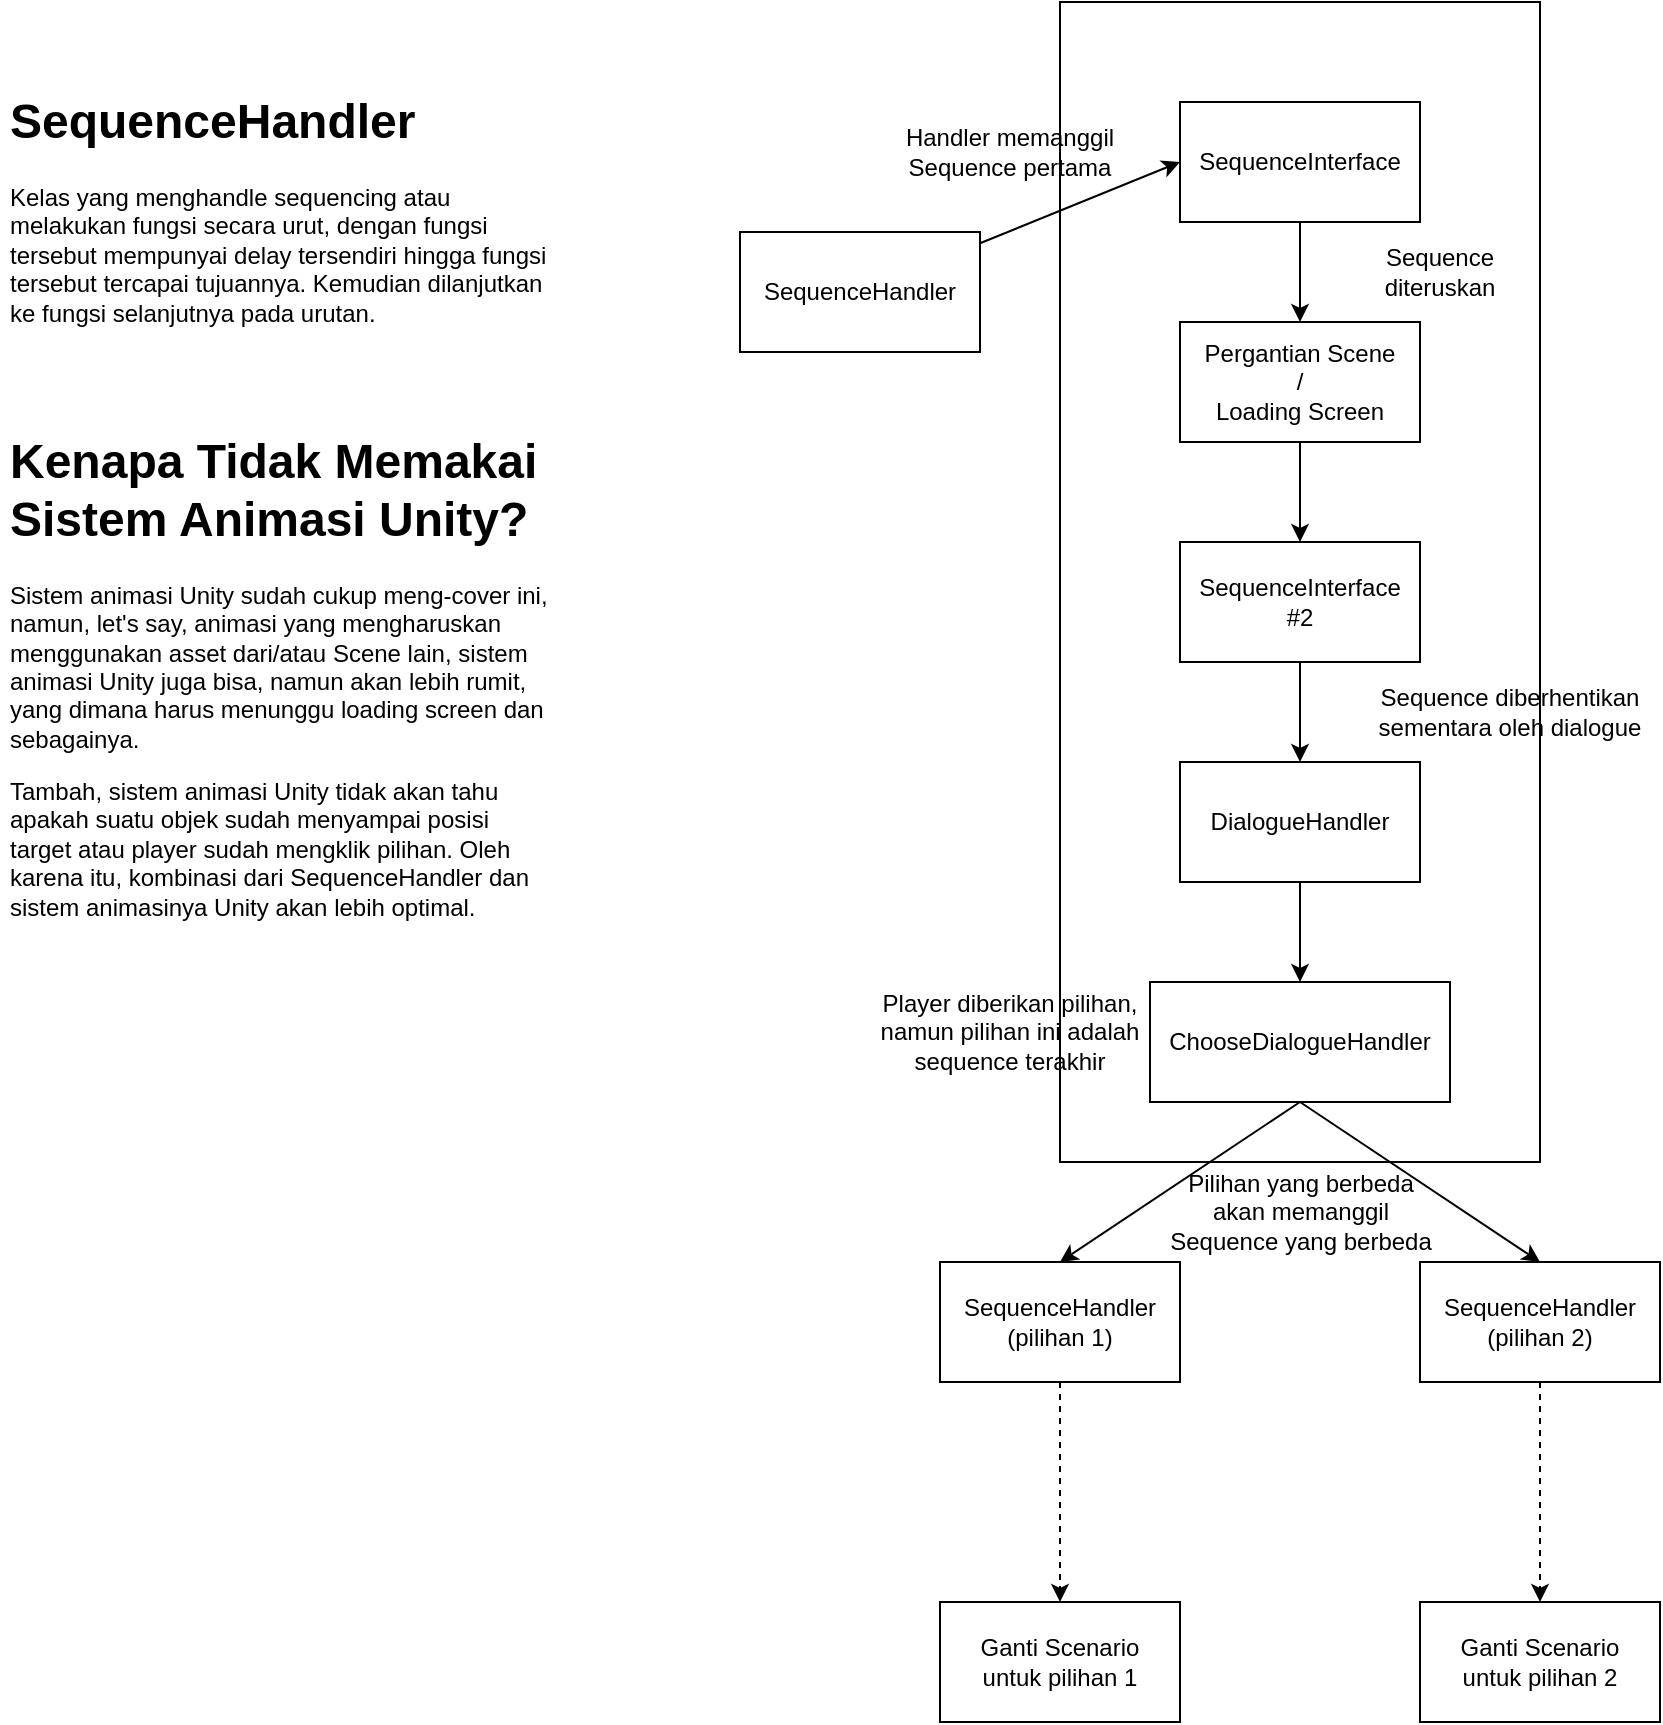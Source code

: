 <mxfile>
    <diagram id="O9CxNH2JauXVUpPhgXn9" name="Page-1">
        <mxGraphModel dx="919" dy="747" grid="1" gridSize="10" guides="1" tooltips="1" connect="1" arrows="1" fold="1" page="1" pageScale="1" pageWidth="850" pageHeight="1100" math="0" shadow="0">
            <root>
                <mxCell id="0"/>
                <mxCell id="1" parent="0"/>
                <mxCell id="30" value="" style="rounded=0;whiteSpace=wrap;html=1;" vertex="1" parent="1">
                    <mxGeometry x="600" y="40" width="240" height="580" as="geometry"/>
                </mxCell>
                <mxCell id="2" value="&lt;h1&gt;SequenceHandler&lt;/h1&gt;&lt;p&gt;Kelas yang menghandle sequencing atau melakukan fungsi secara urut, dengan fungsi tersebut mempunyai delay tersendiri hingga fungsi tersebut tercapai tujuannya. Kemudian dilanjutkan ke fungsi selanjutnya pada urutan.&lt;/p&gt;" style="text;html=1;strokeColor=none;fillColor=none;spacing=5;spacingTop=-20;whiteSpace=wrap;overflow=hidden;rounded=0;" vertex="1" parent="1">
                    <mxGeometry x="70" y="80" width="280" height="150" as="geometry"/>
                </mxCell>
                <mxCell id="3" value="&lt;h1&gt;Kenapa Tidak Memakai Sistem Animasi Unity?&lt;/h1&gt;&lt;p&gt;Sistem animasi Unity sudah cukup meng-cover ini, namun, let's say, animasi yang mengharuskan menggunakan asset dari/atau Scene lain, sistem animasi Unity juga bisa, namun akan lebih rumit, yang dimana harus menunggu loading screen dan sebagainya.&lt;/p&gt;&lt;p&gt;Tambah, sistem animasi Unity tidak akan tahu apakah suatu objek sudah menyampai posisi target atau player sudah mengklik pilihan. Oleh karena itu, kombinasi dari SequenceHandler dan sistem animasinya Unity akan lebih optimal.&lt;/p&gt;" style="text;html=1;strokeColor=none;fillColor=none;spacing=5;spacingTop=-20;whiteSpace=wrap;overflow=hidden;rounded=0;" vertex="1" parent="1">
                    <mxGeometry x="70" y="250" width="280" height="250" as="geometry"/>
                </mxCell>
                <mxCell id="4" value="SequenceHandler" style="rounded=0;whiteSpace=wrap;html=1;" vertex="1" parent="1">
                    <mxGeometry x="440" y="155" width="120" height="60" as="geometry"/>
                </mxCell>
                <mxCell id="5" value="SequenceInterface" style="rounded=0;whiteSpace=wrap;html=1;" vertex="1" parent="1">
                    <mxGeometry x="660" y="90" width="120" height="60" as="geometry"/>
                </mxCell>
                <mxCell id="7" style="edgeStyle=none;html=1;entryX=0;entryY=0.5;entryDx=0;entryDy=0;" edge="1" parent="1" source="4" target="5">
                    <mxGeometry relative="1" as="geometry">
                        <mxPoint x="640" y="170" as="targetPoint"/>
                    </mxGeometry>
                </mxCell>
                <mxCell id="8" value="Handler memanggil Sequence pertama" style="text;html=1;strokeColor=none;fillColor=none;align=center;verticalAlign=middle;whiteSpace=wrap;rounded=0;" vertex="1" parent="1">
                    <mxGeometry x="520" y="100" width="110" height="30" as="geometry"/>
                </mxCell>
                <mxCell id="9" value="Pergantian Scene&lt;br&gt;/&lt;br&gt;Loading Screen" style="rounded=0;whiteSpace=wrap;html=1;" vertex="1" parent="1">
                    <mxGeometry x="660" y="200" width="120" height="60" as="geometry"/>
                </mxCell>
                <mxCell id="10" value="SequenceInterface&lt;br&gt;#2" style="rounded=0;whiteSpace=wrap;html=1;" vertex="1" parent="1">
                    <mxGeometry x="660" y="310" width="120" height="60" as="geometry"/>
                </mxCell>
                <mxCell id="11" value="DialogueHandler" style="rounded=0;whiteSpace=wrap;html=1;" vertex="1" parent="1">
                    <mxGeometry x="660" y="420" width="120" height="60" as="geometry"/>
                </mxCell>
                <mxCell id="12" value="ChooseDialogueHandler" style="rounded=0;whiteSpace=wrap;html=1;" vertex="1" parent="1">
                    <mxGeometry x="645" y="530" width="150" height="60" as="geometry"/>
                </mxCell>
                <mxCell id="13" value="SequenceHandler&lt;br&gt;(pilihan 1)" style="rounded=0;whiteSpace=wrap;html=1;" vertex="1" parent="1">
                    <mxGeometry x="540" y="670" width="120" height="60" as="geometry"/>
                </mxCell>
                <mxCell id="14" value="SequenceHandler&lt;br&gt;(pilihan 2)" style="rounded=0;whiteSpace=wrap;html=1;" vertex="1" parent="1">
                    <mxGeometry x="780" y="670" width="120" height="60" as="geometry"/>
                </mxCell>
                <mxCell id="15" value="" style="endArrow=classic;html=1;exitX=0.5;exitY=1;exitDx=0;exitDy=0;entryX=0.5;entryY=0;entryDx=0;entryDy=0;" edge="1" parent="1" source="12" target="13">
                    <mxGeometry width="50" height="50" relative="1" as="geometry">
                        <mxPoint x="710" y="680" as="sourcePoint"/>
                        <mxPoint x="760" y="630" as="targetPoint"/>
                    </mxGeometry>
                </mxCell>
                <mxCell id="16" value="" style="endArrow=classic;html=1;exitX=0.5;exitY=1;exitDx=0;exitDy=0;entryX=0.5;entryY=0;entryDx=0;entryDy=0;" edge="1" parent="1" source="12" target="14">
                    <mxGeometry width="50" height="50" relative="1" as="geometry">
                        <mxPoint x="730" y="600" as="sourcePoint"/>
                        <mxPoint x="642.727" y="680" as="targetPoint"/>
                    </mxGeometry>
                </mxCell>
                <mxCell id="17" value="" style="endArrow=classic;html=1;exitX=0.5;exitY=1;exitDx=0;exitDy=0;entryX=0.5;entryY=0;entryDx=0;entryDy=0;" edge="1" parent="1" source="11" target="12">
                    <mxGeometry width="50" height="50" relative="1" as="geometry">
                        <mxPoint x="730" y="600" as="sourcePoint"/>
                        <mxPoint x="817.273" y="680" as="targetPoint"/>
                    </mxGeometry>
                </mxCell>
                <mxCell id="18" value="" style="endArrow=classic;html=1;exitX=0.5;exitY=1;exitDx=0;exitDy=0;entryX=0.5;entryY=0;entryDx=0;entryDy=0;" edge="1" parent="1" source="10" target="11">
                    <mxGeometry width="50" height="50" relative="1" as="geometry">
                        <mxPoint x="750" y="380" as="sourcePoint"/>
                        <mxPoint x="750" y="400" as="targetPoint"/>
                    </mxGeometry>
                </mxCell>
                <mxCell id="19" value="" style="endArrow=classic;html=1;exitX=0.5;exitY=1;exitDx=0;exitDy=0;entryX=0.5;entryY=0;entryDx=0;entryDy=0;" edge="1" parent="1" source="9" target="10">
                    <mxGeometry width="50" height="50" relative="1" as="geometry">
                        <mxPoint x="730" y="380" as="sourcePoint"/>
                        <mxPoint x="730" y="430" as="targetPoint"/>
                    </mxGeometry>
                </mxCell>
                <mxCell id="20" value="" style="endArrow=classic;html=1;exitX=0.5;exitY=1;exitDx=0;exitDy=0;entryX=0.5;entryY=0;entryDx=0;entryDy=0;" edge="1" parent="1" source="5" target="9">
                    <mxGeometry width="50" height="50" relative="1" as="geometry">
                        <mxPoint x="730" y="270" as="sourcePoint"/>
                        <mxPoint x="730" y="320" as="targetPoint"/>
                    </mxGeometry>
                </mxCell>
                <mxCell id="21" value="Sequence diteruskan&lt;span style=&quot;color: rgba(0, 0, 0, 0); font-family: monospace; font-size: 0px; text-align: start;&quot;&gt;%3CmxGraphModel%3E%3Croot%3E%3CmxCell%20id%3D%220%22%2F%3E%3CmxCell%20id%3D%221%22%20parent%3D%220%22%2F%3E%3CmxCell%20id%3D%222%22%20value%3D%22%22%20style%3D%22endArrow%3Dclassic%3Bhtml%3D1%3BexitX%3D0.5%3BexitY%3D1%3BexitDx%3D0%3BexitDy%3D0%3BentryX%3D0.5%3BentryY%3D0%3BentryDx%3D0%3BentryDy%3D0%3B%22%20edge%3D%221%22%20parent%3D%221%22%3E%3CmxGeometry%20width%3D%2250%22%20height%3D%2250%22%20relative%3D%221%22%20as%3D%22geometry%22%3E%3CmxPoint%20x%3D%22720%22%20y%3D%22450%22%20as%3D%22sourcePoint%22%2F%3E%3CmxPoint%20x%3D%22720%22%20y%3D%22500%22%20as%3D%22targetPoint%22%2F%3E%3C%2FmxGeometry%3E%3C%2FmxCell%3E%3C%2Froot%3E%3C%2FmxGraphModel%3E&lt;/span&gt;" style="text;html=1;strokeColor=none;fillColor=none;align=center;verticalAlign=middle;whiteSpace=wrap;rounded=0;" vertex="1" parent="1">
                    <mxGeometry x="760" y="160" width="60" height="30" as="geometry"/>
                </mxCell>
                <mxCell id="22" value="Sequence diberhentikan sementara oleh dialogue" style="text;html=1;strokeColor=none;fillColor=none;align=center;verticalAlign=middle;whiteSpace=wrap;rounded=0;" vertex="1" parent="1">
                    <mxGeometry x="750" y="380" width="150" height="30" as="geometry"/>
                </mxCell>
                <mxCell id="23" value="Player diberikan pilihan, namun pilihan ini adalah sequence terakhir" style="text;html=1;strokeColor=none;fillColor=none;align=center;verticalAlign=middle;whiteSpace=wrap;rounded=0;" vertex="1" parent="1">
                    <mxGeometry x="500" y="540" width="150" height="30" as="geometry"/>
                </mxCell>
                <mxCell id="24" value="Pilihan yang berbeda akan memanggil Sequence yang berbeda" style="text;html=1;strokeColor=none;fillColor=none;align=center;verticalAlign=middle;whiteSpace=wrap;rounded=0;" vertex="1" parent="1">
                    <mxGeometry x="652.5" y="630" width="135" height="30" as="geometry"/>
                </mxCell>
                <mxCell id="25" value="" style="endArrow=classic;html=1;exitX=0.5;exitY=1;exitDx=0;exitDy=0;dashed=1;entryX=0.5;entryY=0;entryDx=0;entryDy=0;" edge="1" parent="1" source="14" target="26">
                    <mxGeometry width="50" height="50" relative="1" as="geometry">
                        <mxPoint x="710" y="750" as="sourcePoint"/>
                        <mxPoint x="880" y="820" as="targetPoint"/>
                    </mxGeometry>
                </mxCell>
                <mxCell id="26" value="Ganti Scenario&lt;br&gt;untuk pilihan 2" style="rounded=0;whiteSpace=wrap;html=1;" vertex="1" parent="1">
                    <mxGeometry x="780" y="840" width="120" height="60" as="geometry"/>
                </mxCell>
                <mxCell id="27" value="Ganti Scenario&lt;br&gt;untuk pilihan 1" style="rounded=0;whiteSpace=wrap;html=1;" vertex="1" parent="1">
                    <mxGeometry x="540" y="840" width="120" height="60" as="geometry"/>
                </mxCell>
                <mxCell id="29" value="" style="endArrow=classic;html=1;exitX=0.5;exitY=1;exitDx=0;exitDy=0;dashed=1;entryX=0.5;entryY=0;entryDx=0;entryDy=0;" edge="1" parent="1" source="13" target="27">
                    <mxGeometry width="50" height="50" relative="1" as="geometry">
                        <mxPoint x="850" y="740" as="sourcePoint"/>
                        <mxPoint x="850" y="850" as="targetPoint"/>
                    </mxGeometry>
                </mxCell>
            </root>
        </mxGraphModel>
    </diagram>
</mxfile>